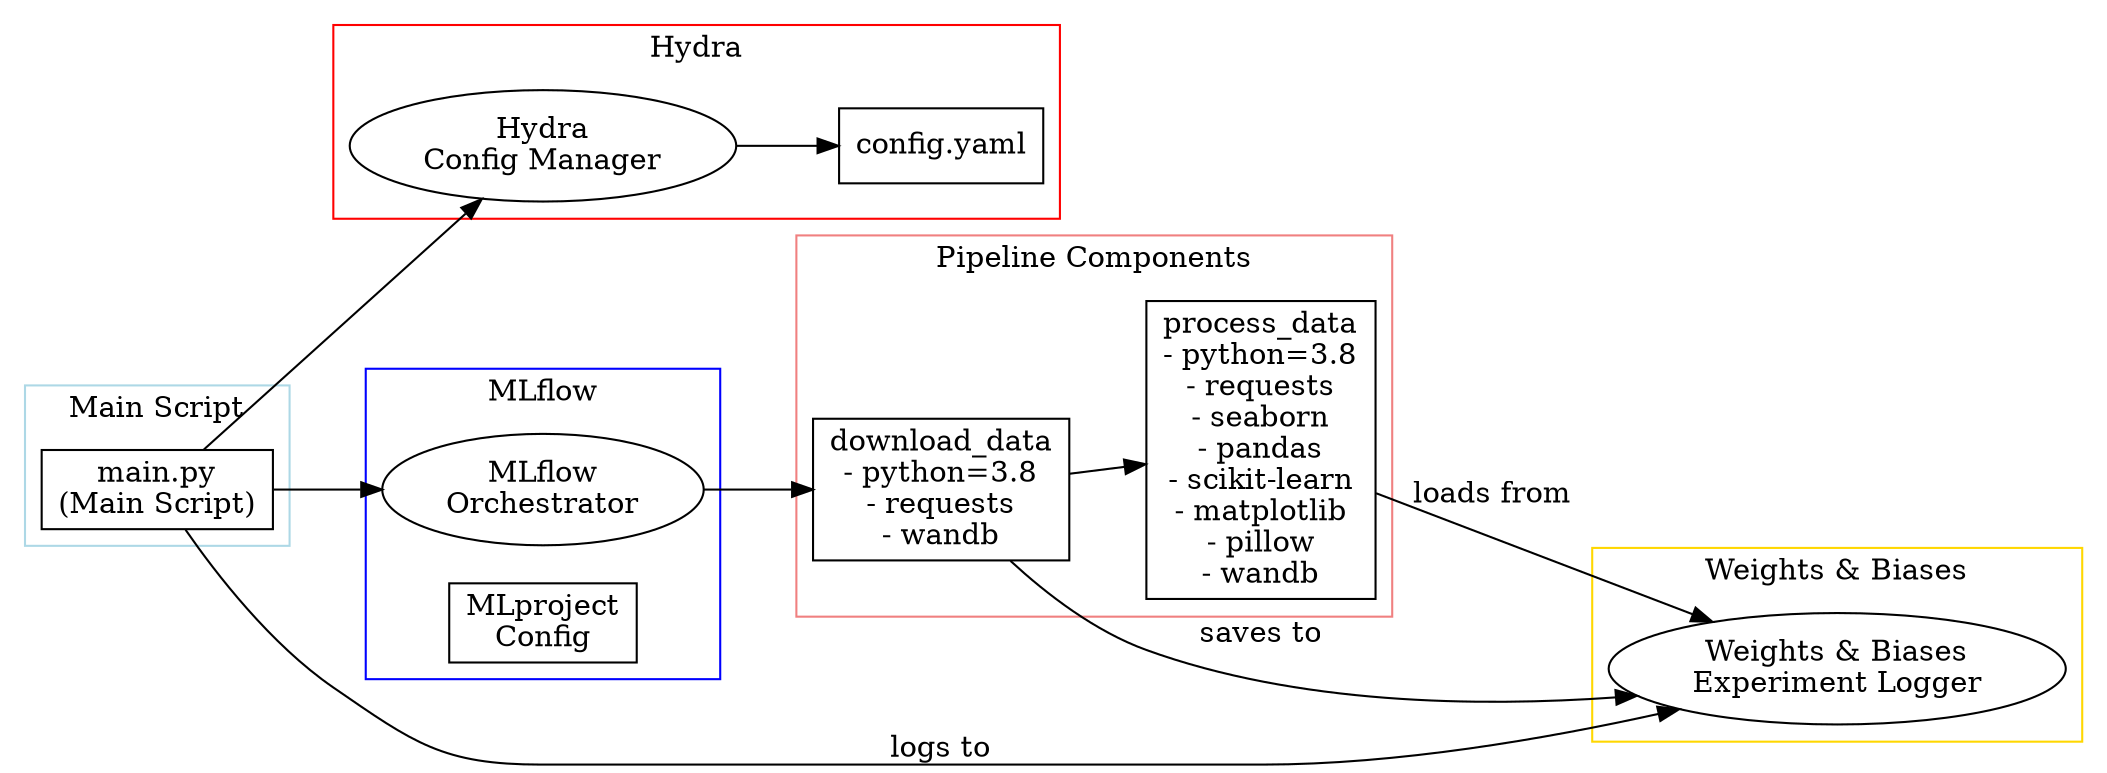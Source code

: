 digraph G {
    // Define graph orientation and rank direction
    rankdir=LR;
    compound=true;

    // Define nodes common styles
    node [shape=box];

    // Define clusters (swimlanes)
    subgraph cluster_0 {
        label="MLflow";
        color=blue;
        "MLflow" [label="MLflow\nOrchestrator", shape=ellipse];
        "MLproject" [label="MLproject\nConfig"];
    }

    subgraph cluster_1 {
        label="Hydra";
        color=red;
        "Hydra" [label="Hydra\nConfig Manager", shape=ellipse];
        "config.yaml" [label="config.yaml"];
    }

    subgraph cluster_2 {
        label="Weights & Biases";
        color=gold;
        "wandb" [label="Weights & Biases\nExperiment Logger", shape=ellipse];
    }

    subgraph cluster_3 {
        label="Pipeline Components";
        color=lightcoral;
        "download_data" [label="download_data\n- python=3.8\n- requests\n- wandb", shape=record];
        "process_data" [label="process_data\n- python=3.8\n- requests\n- seaborn\n- pandas\n- scikit-learn\n- matplotlib\n- pillow\n- wandb", shape=record];
    }

    subgraph cluster_4 {
        label="Main Script";
        color=lightblue;
        "main.py" [label="main.py\n(Main Script)"];
    }

    // Define relationships
    "main.py" -> "MLflow";
    "main.py" -> "Hydra";
    "main.py" -> "wandb" [label="logs to"];
    "Hydra" -> "config.yaml";
    "MLflow" -> "download_data";
    "download_data" -> "process_data";
    "download_data" -> "wandb" [label="saves to"];
    "process_data" -> "wandb" [label="loads from"];
}
